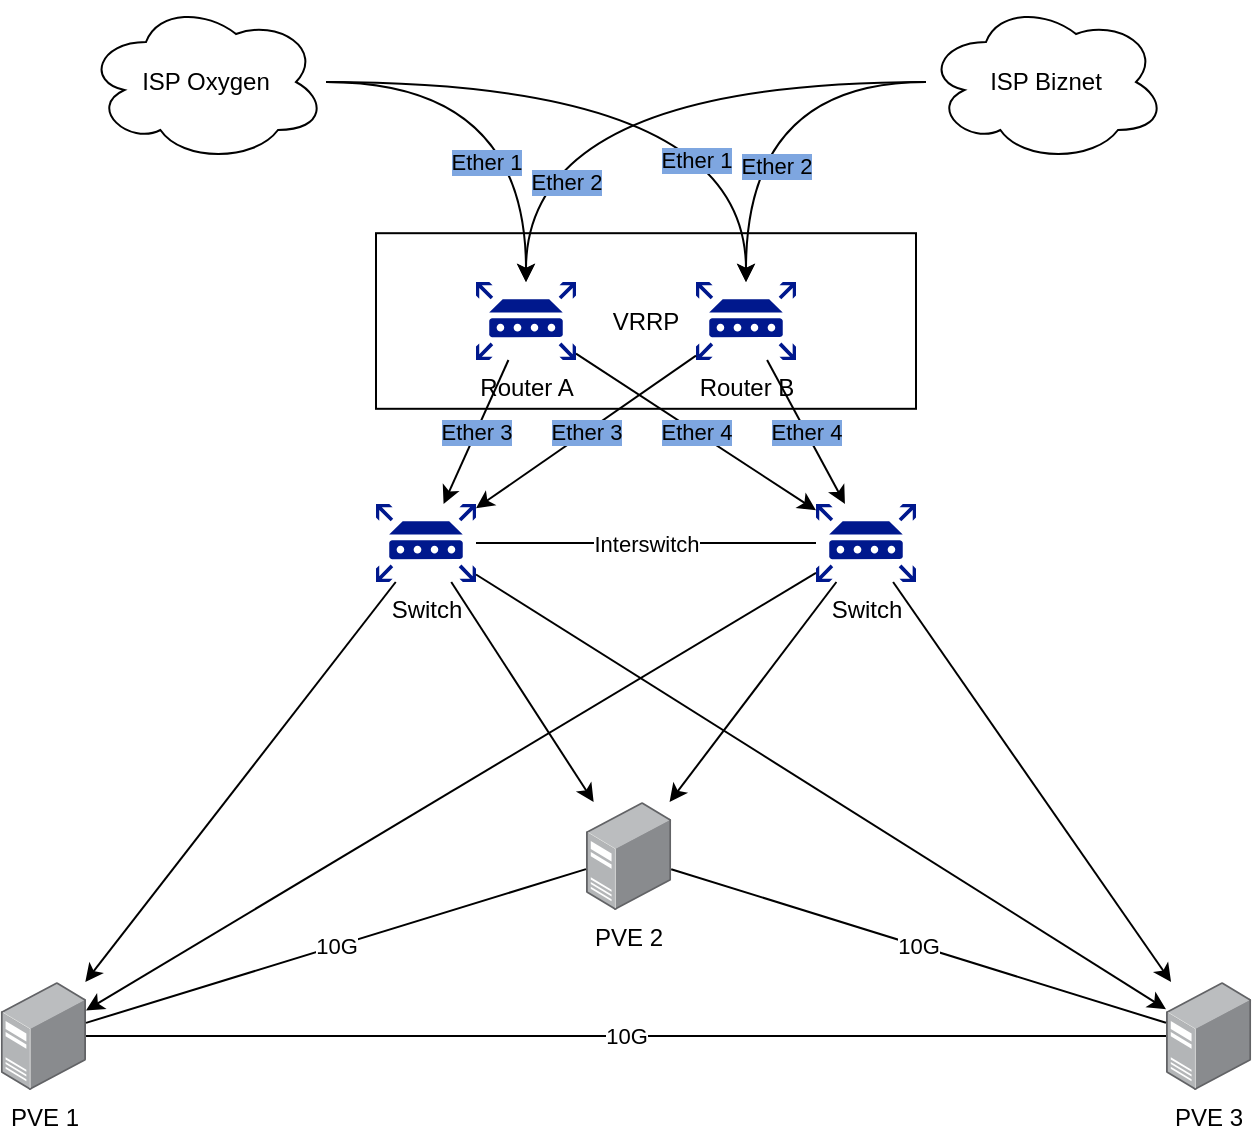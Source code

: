<mxfile version="24.6.4" type="github" pages="3">
  <diagram name="Cluster 3" id="IGpD8P-vtyN4zuEWLhdS">
    <mxGraphModel dx="1434" dy="799" grid="1" gridSize="10" guides="1" tooltips="1" connect="1" arrows="1" fold="1" page="1" pageScale="1" pageWidth="850" pageHeight="1100" math="0" shadow="0">
      <root>
        <mxCell id="bHFfbH5_fKz2R0A10Ziq-0" />
        <mxCell id="bHFfbH5_fKz2R0A10Ziq-1" parent="bHFfbH5_fKz2R0A10Ziq-0" />
        <mxCell id="bHFfbH5_fKz2R0A10Ziq-2" value="VRRP" style="rounded=0;whiteSpace=wrap;html=1;" vertex="1" parent="bHFfbH5_fKz2R0A10Ziq-1">
          <mxGeometry x="325" y="255.6" width="270" height="87.8" as="geometry" />
        </mxCell>
        <mxCell id="bHFfbH5_fKz2R0A10Ziq-3" value="Ether 3" style="rounded=0;orthogonalLoop=1;jettySize=auto;html=1;labelBackgroundColor=#7EA6E0;" edge="1" parent="bHFfbH5_fKz2R0A10Ziq-1" source="bHFfbH5_fKz2R0A10Ziq-5" target="bHFfbH5_fKz2R0A10Ziq-13">
          <mxGeometry relative="1" as="geometry" />
        </mxCell>
        <mxCell id="bHFfbH5_fKz2R0A10Ziq-4" value="Ether 4" style="rounded=0;orthogonalLoop=1;jettySize=auto;html=1;labelBackgroundColor=#7EA6E0;" edge="1" parent="bHFfbH5_fKz2R0A10Ziq-1" source="bHFfbH5_fKz2R0A10Ziq-5" target="bHFfbH5_fKz2R0A10Ziq-27">
          <mxGeometry relative="1" as="geometry" />
        </mxCell>
        <mxCell id="bHFfbH5_fKz2R0A10Ziq-5" value="Router A" style="sketch=0;aspect=fixed;pointerEvents=1;shadow=0;dashed=0;html=1;strokeColor=none;labelPosition=center;verticalLabelPosition=bottom;verticalAlign=top;align=center;fillColor=#00188D;shape=mxgraph.mscae.enterprise.router" vertex="1" parent="bHFfbH5_fKz2R0A10Ziq-1">
          <mxGeometry x="375" y="280" width="50" height="39" as="geometry" />
        </mxCell>
        <mxCell id="bHFfbH5_fKz2R0A10Ziq-6" value="Ether 2" style="edgeStyle=orthogonalEdgeStyle;rounded=0;orthogonalLoop=1;jettySize=auto;html=1;curved=1;labelBackgroundColor=#7EA6E0;" edge="1" parent="bHFfbH5_fKz2R0A10Ziq-1" source="bHFfbH5_fKz2R0A10Ziq-7" target="bHFfbH5_fKz2R0A10Ziq-5">
          <mxGeometry x="0.667" y="20" relative="1" as="geometry">
            <mxPoint as="offset" />
          </mxGeometry>
        </mxCell>
        <mxCell id="bHFfbH5_fKz2R0A10Ziq-7" value="ISP Biznet" style="ellipse;shape=cloud;whiteSpace=wrap;html=1;" vertex="1" parent="bHFfbH5_fKz2R0A10Ziq-1">
          <mxGeometry x="600" y="140" width="120" height="80" as="geometry" />
        </mxCell>
        <mxCell id="bHFfbH5_fKz2R0A10Ziq-8" value="Ether 1" style="edgeStyle=orthogonalEdgeStyle;rounded=0;orthogonalLoop=1;jettySize=auto;html=1;curved=1;labelBackgroundColor=#7EA6E0;" edge="1" parent="bHFfbH5_fKz2R0A10Ziq-1" source="bHFfbH5_fKz2R0A10Ziq-9" target="bHFfbH5_fKz2R0A10Ziq-5">
          <mxGeometry x="0.4" y="-20" relative="1" as="geometry">
            <mxPoint as="offset" />
          </mxGeometry>
        </mxCell>
        <mxCell id="bHFfbH5_fKz2R0A10Ziq-9" value="ISP Oxygen" style="ellipse;shape=cloud;whiteSpace=wrap;html=1;" vertex="1" parent="bHFfbH5_fKz2R0A10Ziq-1">
          <mxGeometry x="180" y="140" width="120" height="80" as="geometry" />
        </mxCell>
        <mxCell id="bHFfbH5_fKz2R0A10Ziq-10" style="rounded=0;orthogonalLoop=1;jettySize=auto;html=1;" edge="1" parent="bHFfbH5_fKz2R0A10Ziq-1" source="bHFfbH5_fKz2R0A10Ziq-13" target="bHFfbH5_fKz2R0A10Ziq-15">
          <mxGeometry relative="1" as="geometry" />
        </mxCell>
        <mxCell id="bHFfbH5_fKz2R0A10Ziq-11" style="rounded=0;orthogonalLoop=1;jettySize=auto;html=1;" edge="1" parent="bHFfbH5_fKz2R0A10Ziq-1" source="bHFfbH5_fKz2R0A10Ziq-13" target="bHFfbH5_fKz2R0A10Ziq-17">
          <mxGeometry relative="1" as="geometry" />
        </mxCell>
        <mxCell id="bHFfbH5_fKz2R0A10Ziq-12" style="rounded=0;orthogonalLoop=1;jettySize=auto;html=1;" edge="1" parent="bHFfbH5_fKz2R0A10Ziq-1" source="bHFfbH5_fKz2R0A10Ziq-13" target="bHFfbH5_fKz2R0A10Ziq-18">
          <mxGeometry relative="1" as="geometry" />
        </mxCell>
        <mxCell id="bHFfbH5_fKz2R0A10Ziq-13" value="Switch" style="sketch=0;aspect=fixed;pointerEvents=1;shadow=0;dashed=0;html=1;strokeColor=none;labelPosition=center;verticalLabelPosition=bottom;verticalAlign=top;align=center;fillColor=#00188D;shape=mxgraph.mscae.enterprise.router" vertex="1" parent="bHFfbH5_fKz2R0A10Ziq-1">
          <mxGeometry x="325" y="391" width="50" height="39" as="geometry" />
        </mxCell>
        <mxCell id="bHFfbH5_fKz2R0A10Ziq-15" value="PVE 1" style="image;points=[];aspect=fixed;html=1;align=center;shadow=0;dashed=0;image=img/lib/allied_telesis/computer_and_terminals/Server_Desktop.svg;" vertex="1" parent="bHFfbH5_fKz2R0A10Ziq-1">
          <mxGeometry x="137.4" y="630" width="42.6" height="54" as="geometry" />
        </mxCell>
        <mxCell id="bHFfbH5_fKz2R0A10Ziq-17" value="PVE 2" style="image;points=[];aspect=fixed;html=1;align=center;shadow=0;dashed=0;image=img/lib/allied_telesis/computer_and_terminals/Server_Desktop.svg;" vertex="1" parent="bHFfbH5_fKz2R0A10Ziq-1">
          <mxGeometry x="430.0" y="540" width="42.6" height="54" as="geometry" />
        </mxCell>
        <mxCell id="bHFfbH5_fKz2R0A10Ziq-18" value="PVE 3" style="image;points=[];aspect=fixed;html=1;align=center;shadow=0;dashed=0;image=img/lib/allied_telesis/computer_and_terminals/Server_Desktop.svg;" vertex="1" parent="bHFfbH5_fKz2R0A10Ziq-1">
          <mxGeometry x="720" y="630" width="42.6" height="54" as="geometry" />
        </mxCell>
        <mxCell id="bHFfbH5_fKz2R0A10Ziq-19" value="&lt;span style=&quot;&quot;&gt;Ether 4&lt;br&gt;&lt;/span&gt;" style="rounded=0;orthogonalLoop=1;jettySize=auto;html=1;labelBackgroundColor=#7EA6E0;" edge="1" parent="bHFfbH5_fKz2R0A10Ziq-1" source="bHFfbH5_fKz2R0A10Ziq-20" target="bHFfbH5_fKz2R0A10Ziq-27">
          <mxGeometry relative="1" as="geometry" />
        </mxCell>
        <mxCell id="bHFfbH5_fKz2R0A10Ziq-20" value="Router B" style="sketch=0;aspect=fixed;pointerEvents=1;shadow=0;dashed=0;html=1;strokeColor=none;labelPosition=center;verticalLabelPosition=bottom;verticalAlign=top;align=center;fillColor=#00188D;shape=mxgraph.mscae.enterprise.router" vertex="1" parent="bHFfbH5_fKz2R0A10Ziq-1">
          <mxGeometry x="485" y="280" width="50" height="39" as="geometry" />
        </mxCell>
        <mxCell id="bHFfbH5_fKz2R0A10Ziq-21" value="Ether 1" style="edgeStyle=orthogonalEdgeStyle;rounded=0;orthogonalLoop=1;jettySize=auto;html=1;curved=1;labelBackgroundColor=#7EA6E0;" edge="1" parent="bHFfbH5_fKz2R0A10Ziq-1" source="bHFfbH5_fKz2R0A10Ziq-9" target="bHFfbH5_fKz2R0A10Ziq-20">
          <mxGeometry x="0.607" y="-25" relative="1" as="geometry">
            <mxPoint as="offset" />
            <mxPoint x="352.8" y="140" as="sourcePoint" />
            <mxPoint x="452.8" y="240" as="targetPoint" />
          </mxGeometry>
        </mxCell>
        <mxCell id="bHFfbH5_fKz2R0A10Ziq-22" value="Ether 2" style="edgeStyle=orthogonalEdgeStyle;rounded=0;orthogonalLoop=1;jettySize=auto;html=1;curved=1;labelBackgroundColor=#7EA6E0;" edge="1" parent="bHFfbH5_fKz2R0A10Ziq-1" source="bHFfbH5_fKz2R0A10Ziq-7" target="bHFfbH5_fKz2R0A10Ziq-20">
          <mxGeometry x="0.385" y="15" relative="1" as="geometry">
            <mxPoint as="offset" />
            <mxPoint x="610" y="190" as="sourcePoint" />
            <mxPoint x="410" y="290" as="targetPoint" />
          </mxGeometry>
        </mxCell>
        <mxCell id="bHFfbH5_fKz2R0A10Ziq-23" value="&lt;div&gt;Ether 3&lt;/div&gt;" style="rounded=0;orthogonalLoop=1;jettySize=auto;html=1;labelBackgroundColor=#7EA6E0;" edge="1" parent="bHFfbH5_fKz2R0A10Ziq-1" source="bHFfbH5_fKz2R0A10Ziq-20" target="bHFfbH5_fKz2R0A10Ziq-13">
          <mxGeometry relative="1" as="geometry">
            <mxPoint x="570" y="319" as="sourcePoint" />
            <mxPoint x="614" y="430" as="targetPoint" />
          </mxGeometry>
        </mxCell>
        <mxCell id="bHFfbH5_fKz2R0A10Ziq-24" style="rounded=0;orthogonalLoop=1;jettySize=auto;html=1;" edge="1" parent="bHFfbH5_fKz2R0A10Ziq-1" source="bHFfbH5_fKz2R0A10Ziq-27" target="bHFfbH5_fKz2R0A10Ziq-15">
          <mxGeometry relative="1" as="geometry" />
        </mxCell>
        <mxCell id="bHFfbH5_fKz2R0A10Ziq-25" style="rounded=0;orthogonalLoop=1;jettySize=auto;html=1;" edge="1" parent="bHFfbH5_fKz2R0A10Ziq-1" source="bHFfbH5_fKz2R0A10Ziq-27" target="bHFfbH5_fKz2R0A10Ziq-17">
          <mxGeometry relative="1" as="geometry" />
        </mxCell>
        <mxCell id="bHFfbH5_fKz2R0A10Ziq-26" style="rounded=0;orthogonalLoop=1;jettySize=auto;html=1;" edge="1" parent="bHFfbH5_fKz2R0A10Ziq-1" source="bHFfbH5_fKz2R0A10Ziq-27" target="bHFfbH5_fKz2R0A10Ziq-18">
          <mxGeometry relative="1" as="geometry" />
        </mxCell>
        <mxCell id="bHFfbH5_fKz2R0A10Ziq-27" value="Switch" style="sketch=0;aspect=fixed;pointerEvents=1;shadow=0;dashed=0;html=1;strokeColor=none;labelPosition=center;verticalLabelPosition=bottom;verticalAlign=top;align=center;fillColor=#00188D;shape=mxgraph.mscae.enterprise.router" vertex="1" parent="bHFfbH5_fKz2R0A10Ziq-1">
          <mxGeometry x="545" y="391" width="50" height="39" as="geometry" />
        </mxCell>
        <mxCell id="N1N-EKOhZ-09iQZZIL4z-0" value="10G" style="endArrow=none;html=1;rounded=0;" edge="1" parent="bHFfbH5_fKz2R0A10Ziq-1" source="bHFfbH5_fKz2R0A10Ziq-15" target="bHFfbH5_fKz2R0A10Ziq-17">
          <mxGeometry width="50" height="50" relative="1" as="geometry">
            <mxPoint x="400" y="440" as="sourcePoint" />
            <mxPoint x="450" y="390" as="targetPoint" />
          </mxGeometry>
        </mxCell>
        <mxCell id="N1N-EKOhZ-09iQZZIL4z-1" value="10G" style="endArrow=none;html=1;rounded=0;" edge="1" parent="bHFfbH5_fKz2R0A10Ziq-1" source="bHFfbH5_fKz2R0A10Ziq-15" target="bHFfbH5_fKz2R0A10Ziq-18">
          <mxGeometry width="50" height="50" relative="1" as="geometry">
            <mxPoint x="190" y="663" as="sourcePoint" />
            <mxPoint x="650" y="680" as="targetPoint" />
          </mxGeometry>
        </mxCell>
        <mxCell id="N1N-EKOhZ-09iQZZIL4z-2" value="10G" style="endArrow=none;html=1;rounded=0;" edge="1" parent="bHFfbH5_fKz2R0A10Ziq-1" source="bHFfbH5_fKz2R0A10Ziq-17" target="bHFfbH5_fKz2R0A10Ziq-18">
          <mxGeometry width="50" height="50" relative="1" as="geometry">
            <mxPoint x="190" y="663" as="sourcePoint" />
            <mxPoint x="440" y="611" as="targetPoint" />
          </mxGeometry>
        </mxCell>
        <mxCell id="N1N-EKOhZ-09iQZZIL4z-4" value="Interswitch" style="endArrow=none;html=1;rounded=0;" edge="1" parent="bHFfbH5_fKz2R0A10Ziq-1" source="bHFfbH5_fKz2R0A10Ziq-13" target="bHFfbH5_fKz2R0A10Ziq-27">
          <mxGeometry width="50" height="50" relative="1" as="geometry">
            <mxPoint x="200" y="673" as="sourcePoint" />
            <mxPoint x="450" y="621" as="targetPoint" />
          </mxGeometry>
        </mxCell>
      </root>
    </mxGraphModel>
  </diagram>
  <diagram name="Current" id="BOJ9KKiEwAJLylXzMosl">
    <mxGraphModel dx="1434" dy="799" grid="1" gridSize="10" guides="1" tooltips="1" connect="1" arrows="1" fold="1" page="1" pageScale="1" pageWidth="850" pageHeight="1100" math="0" shadow="0">
      <root>
        <mxCell id="0" />
        <mxCell id="1" parent="0" />
        <mxCell id="_nAM6MPzsScXtvi9Z2kL-7" value="VRRP" style="rounded=0;whiteSpace=wrap;html=1;" parent="1" vertex="1">
          <mxGeometry x="325" y="255.6" width="270" height="87.8" as="geometry" />
        </mxCell>
        <mxCell id="iXWKgMwPZLDoYIevhSrR-10" value="Ether 3" style="rounded=0;orthogonalLoop=1;jettySize=auto;html=1;labelBackgroundColor=#7EA6E0;" parent="1" source="iXWKgMwPZLDoYIevhSrR-1" target="iXWKgMwPZLDoYIevhSrR-6" edge="1">
          <mxGeometry relative="1" as="geometry" />
        </mxCell>
        <mxCell id="7-ZZtKbYb6cCAD-kfS41-3" value="Ether 4" style="rounded=0;orthogonalLoop=1;jettySize=auto;html=1;labelBackgroundColor=#7EA6E0;" parent="1" source="iXWKgMwPZLDoYIevhSrR-1" target="7-ZZtKbYb6cCAD-kfS41-1" edge="1">
          <mxGeometry relative="1" as="geometry" />
        </mxCell>
        <mxCell id="iXWKgMwPZLDoYIevhSrR-1" value="Router A" style="sketch=0;aspect=fixed;pointerEvents=1;shadow=0;dashed=0;html=1;strokeColor=none;labelPosition=center;verticalLabelPosition=bottom;verticalAlign=top;align=center;fillColor=#00188D;shape=mxgraph.mscae.enterprise.router" parent="1" vertex="1">
          <mxGeometry x="375" y="280" width="50" height="39" as="geometry" />
        </mxCell>
        <mxCell id="iXWKgMwPZLDoYIevhSrR-8" value="Ether 2" style="edgeStyle=orthogonalEdgeStyle;rounded=0;orthogonalLoop=1;jettySize=auto;html=1;curved=1;labelBackgroundColor=#7EA6E0;" parent="1" source="iXWKgMwPZLDoYIevhSrR-2" target="iXWKgMwPZLDoYIevhSrR-1" edge="1">
          <mxGeometry x="0.667" y="20" relative="1" as="geometry">
            <mxPoint as="offset" />
          </mxGeometry>
        </mxCell>
        <mxCell id="iXWKgMwPZLDoYIevhSrR-2" value="ISP Biznet" style="ellipse;shape=cloud;whiteSpace=wrap;html=1;" parent="1" vertex="1">
          <mxGeometry x="600" y="140" width="120" height="80" as="geometry" />
        </mxCell>
        <mxCell id="iXWKgMwPZLDoYIevhSrR-7" value="Ether 1" style="edgeStyle=orthogonalEdgeStyle;rounded=0;orthogonalLoop=1;jettySize=auto;html=1;curved=1;labelBackgroundColor=#7EA6E0;" parent="1" source="iXWKgMwPZLDoYIevhSrR-3" target="iXWKgMwPZLDoYIevhSrR-1" edge="1">
          <mxGeometry x="0.4" y="-20" relative="1" as="geometry">
            <mxPoint as="offset" />
          </mxGeometry>
        </mxCell>
        <mxCell id="iXWKgMwPZLDoYIevhSrR-3" value="ISP Oxygen" style="ellipse;shape=cloud;whiteSpace=wrap;html=1;" parent="1" vertex="1">
          <mxGeometry x="180" y="140" width="120" height="80" as="geometry" />
        </mxCell>
        <mxCell id="iXWKgMwPZLDoYIevhSrR-22" style="rounded=0;orthogonalLoop=1;jettySize=auto;html=1;" parent="1" source="iXWKgMwPZLDoYIevhSrR-6" target="iXWKgMwPZLDoYIevhSrR-16" edge="1">
          <mxGeometry relative="1" as="geometry" />
        </mxCell>
        <mxCell id="iXWKgMwPZLDoYIevhSrR-23" style="rounded=0;orthogonalLoop=1;jettySize=auto;html=1;" parent="1" source="iXWKgMwPZLDoYIevhSrR-6" target="iXWKgMwPZLDoYIevhSrR-17" edge="1">
          <mxGeometry relative="1" as="geometry" />
        </mxCell>
        <mxCell id="1NMXxt7HMZeYprnoMtDu-1" style="rounded=0;orthogonalLoop=1;jettySize=auto;html=1;" parent="1" source="iXWKgMwPZLDoYIevhSrR-6" target="iXWKgMwPZLDoYIevhSrR-18" edge="1">
          <mxGeometry relative="1" as="geometry" />
        </mxCell>
        <mxCell id="iXWKgMwPZLDoYIevhSrR-6" value="Switch" style="sketch=0;aspect=fixed;pointerEvents=1;shadow=0;dashed=0;html=1;strokeColor=none;labelPosition=center;verticalLabelPosition=bottom;verticalAlign=top;align=center;fillColor=#00188D;shape=mxgraph.mscae.enterprise.router" parent="1" vertex="1">
          <mxGeometry x="325" y="391" width="50" height="39" as="geometry" />
        </mxCell>
        <mxCell id="iXWKgMwPZLDoYIevhSrR-25" style="edgeStyle=orthogonalEdgeStyle;rounded=0;orthogonalLoop=1;jettySize=auto;html=1;" parent="1" source="iXWKgMwPZLDoYIevhSrR-16" target="iXWKgMwPZLDoYIevhSrR-17" edge="1">
          <mxGeometry relative="1" as="geometry" />
        </mxCell>
        <mxCell id="iXWKgMwPZLDoYIevhSrR-16" value="PVE 1" style="image;points=[];aspect=fixed;html=1;align=center;shadow=0;dashed=0;image=img/lib/allied_telesis/computer_and_terminals/Server_Desktop.svg;" parent="1" vertex="1">
          <mxGeometry x="240" y="554.6" width="42.6" height="54" as="geometry" />
        </mxCell>
        <mxCell id="iXWKgMwPZLDoYIevhSrR-26" value="&lt;div&gt;Bonding 2x10Gbps&lt;br&gt;&lt;/div&gt;" style="edgeStyle=orthogonalEdgeStyle;rounded=0;orthogonalLoop=1;jettySize=auto;html=1;verticalAlign=top;" parent="1" source="iXWKgMwPZLDoYIevhSrR-17" target="iXWKgMwPZLDoYIevhSrR-16" edge="1">
          <mxGeometry relative="1" as="geometry" />
        </mxCell>
        <mxCell id="iXWKgMwPZLDoYIevhSrR-17" value="PVE 2" style="image;points=[];aspect=fixed;html=1;align=center;shadow=0;dashed=0;image=img/lib/allied_telesis/computer_and_terminals/Server_Desktop.svg;" parent="1" vertex="1">
          <mxGeometry x="438.7" y="554.6" width="42.6" height="54" as="geometry" />
        </mxCell>
        <mxCell id="iXWKgMwPZLDoYIevhSrR-18" value="PVE 3" style="image;points=[];aspect=fixed;html=1;align=center;shadow=0;dashed=0;image=img/lib/allied_telesis/computer_and_terminals/Server_Desktop.svg;" parent="1" vertex="1">
          <mxGeometry x="580" y="554.6" width="42.6" height="54" as="geometry" />
        </mxCell>
        <mxCell id="7-ZZtKbYb6cCAD-kfS41-4" value="&lt;span style=&quot;&quot;&gt;Ether 4&lt;br&gt;&lt;/span&gt;" style="rounded=0;orthogonalLoop=1;jettySize=auto;html=1;labelBackgroundColor=#7EA6E0;" parent="1" source="_nAM6MPzsScXtvi9Z2kL-2" target="7-ZZtKbYb6cCAD-kfS41-1" edge="1">
          <mxGeometry relative="1" as="geometry" />
        </mxCell>
        <mxCell id="_nAM6MPzsScXtvi9Z2kL-2" value="Router B" style="sketch=0;aspect=fixed;pointerEvents=1;shadow=0;dashed=0;html=1;strokeColor=none;labelPosition=center;verticalLabelPosition=bottom;verticalAlign=top;align=center;fillColor=#00188D;shape=mxgraph.mscae.enterprise.router" parent="1" vertex="1">
          <mxGeometry x="485" y="280" width="50" height="39" as="geometry" />
        </mxCell>
        <mxCell id="_nAM6MPzsScXtvi9Z2kL-3" value="Ether 1" style="edgeStyle=orthogonalEdgeStyle;rounded=0;orthogonalLoop=1;jettySize=auto;html=1;curved=1;labelBackgroundColor=#7EA6E0;" parent="1" source="iXWKgMwPZLDoYIevhSrR-3" target="_nAM6MPzsScXtvi9Z2kL-2" edge="1">
          <mxGeometry x="0.607" y="-25" relative="1" as="geometry">
            <mxPoint as="offset" />
            <mxPoint x="352.8" y="140" as="sourcePoint" />
            <mxPoint x="452.8" y="240" as="targetPoint" />
          </mxGeometry>
        </mxCell>
        <mxCell id="_nAM6MPzsScXtvi9Z2kL-4" value="Ether 2" style="edgeStyle=orthogonalEdgeStyle;rounded=0;orthogonalLoop=1;jettySize=auto;html=1;curved=1;labelBackgroundColor=#7EA6E0;" parent="1" source="iXWKgMwPZLDoYIevhSrR-2" target="_nAM6MPzsScXtvi9Z2kL-2" edge="1">
          <mxGeometry x="0.385" y="15" relative="1" as="geometry">
            <mxPoint as="offset" />
            <mxPoint x="610" y="190" as="sourcePoint" />
            <mxPoint x="410" y="290" as="targetPoint" />
          </mxGeometry>
        </mxCell>
        <mxCell id="_nAM6MPzsScXtvi9Z2kL-6" value="&lt;div&gt;Ether 3&lt;/div&gt;" style="rounded=0;orthogonalLoop=1;jettySize=auto;html=1;labelBackgroundColor=#7EA6E0;" parent="1" source="_nAM6MPzsScXtvi9Z2kL-2" target="iXWKgMwPZLDoYIevhSrR-6" edge="1">
          <mxGeometry relative="1" as="geometry">
            <mxPoint x="570" y="319" as="sourcePoint" />
            <mxPoint x="614" y="430" as="targetPoint" />
          </mxGeometry>
        </mxCell>
        <mxCell id="7-ZZtKbYb6cCAD-kfS41-5" style="rounded=0;orthogonalLoop=1;jettySize=auto;html=1;" parent="1" source="7-ZZtKbYb6cCAD-kfS41-1" target="iXWKgMwPZLDoYIevhSrR-16" edge="1">
          <mxGeometry relative="1" as="geometry" />
        </mxCell>
        <mxCell id="7-ZZtKbYb6cCAD-kfS41-6" style="rounded=0;orthogonalLoop=1;jettySize=auto;html=1;" parent="1" source="7-ZZtKbYb6cCAD-kfS41-1" target="iXWKgMwPZLDoYIevhSrR-17" edge="1">
          <mxGeometry relative="1" as="geometry" />
        </mxCell>
        <mxCell id="7-ZZtKbYb6cCAD-kfS41-7" style="rounded=0;orthogonalLoop=1;jettySize=auto;html=1;" parent="1" source="7-ZZtKbYb6cCAD-kfS41-1" target="iXWKgMwPZLDoYIevhSrR-18" edge="1">
          <mxGeometry relative="1" as="geometry" />
        </mxCell>
        <mxCell id="7-ZZtKbYb6cCAD-kfS41-1" value="Switch" style="sketch=0;aspect=fixed;pointerEvents=1;shadow=0;dashed=0;html=1;strokeColor=none;labelPosition=center;verticalLabelPosition=bottom;verticalAlign=top;align=center;fillColor=#00188D;shape=mxgraph.mscae.enterprise.router" parent="1" vertex="1">
          <mxGeometry x="545" y="391" width="50" height="39" as="geometry" />
        </mxCell>
      </root>
    </mxGraphModel>
  </diagram>
  <diagram name="Plan" id="NKq9a701ymbmyXuD084I">
    <mxGraphModel dx="1674" dy="751" grid="1" gridSize="10" guides="1" tooltips="1" connect="1" arrows="1" fold="1" page="1" pageScale="1" pageWidth="850" pageHeight="1100" math="0" shadow="0">
      <root>
        <mxCell id="iQHQEOYB8W4tCBb-AI4e-0" />
        <mxCell id="iQHQEOYB8W4tCBb-AI4e-1" parent="iQHQEOYB8W4tCBb-AI4e-0" />
        <mxCell id="iQHQEOYB8W4tCBb-AI4e-2" value="VRRP" style="rounded=0;whiteSpace=wrap;html=1;" parent="iQHQEOYB8W4tCBb-AI4e-1" vertex="1">
          <mxGeometry x="325" y="260" width="270" height="87.8" as="geometry" />
        </mxCell>
        <mxCell id="opj8K76f8Z_oPpNVe1PA-7" style="rounded=0;orthogonalLoop=1;jettySize=auto;html=1;" parent="iQHQEOYB8W4tCBb-AI4e-1" source="iQHQEOYB8W4tCBb-AI4e-4" target="opj8K76f8Z_oPpNVe1PA-4" edge="1">
          <mxGeometry relative="1" as="geometry" />
        </mxCell>
        <mxCell id="iQHQEOYB8W4tCBb-AI4e-4" value="Router A" style="sketch=0;aspect=fixed;pointerEvents=1;shadow=0;dashed=0;html=1;strokeColor=none;labelPosition=center;verticalLabelPosition=bottom;verticalAlign=top;align=center;fillColor=#00188D;shape=mxgraph.mscae.enterprise.router" parent="iQHQEOYB8W4tCBb-AI4e-1" vertex="1">
          <mxGeometry x="375" y="280" width="50" height="39" as="geometry" />
        </mxCell>
        <mxCell id="iQHQEOYB8W4tCBb-AI4e-5" value="Ether 2" style="edgeStyle=orthogonalEdgeStyle;rounded=0;orthogonalLoop=1;jettySize=auto;html=1;curved=1;labelBackgroundColor=#7EA6E0;" parent="iQHQEOYB8W4tCBb-AI4e-1" source="iQHQEOYB8W4tCBb-AI4e-6" target="iQHQEOYB8W4tCBb-AI4e-4" edge="1">
          <mxGeometry x="0.667" y="20" relative="1" as="geometry">
            <mxPoint as="offset" />
          </mxGeometry>
        </mxCell>
        <mxCell id="iQHQEOYB8W4tCBb-AI4e-6" value="ISP Biznet" style="ellipse;shape=cloud;whiteSpace=wrap;html=1;" parent="iQHQEOYB8W4tCBb-AI4e-1" vertex="1">
          <mxGeometry x="600" y="140" width="120" height="80" as="geometry" />
        </mxCell>
        <mxCell id="iQHQEOYB8W4tCBb-AI4e-7" value="Ether 1" style="edgeStyle=orthogonalEdgeStyle;rounded=0;orthogonalLoop=1;jettySize=auto;html=1;curved=1;labelBackgroundColor=#7EA6E0;" parent="iQHQEOYB8W4tCBb-AI4e-1" source="iQHQEOYB8W4tCBb-AI4e-8" target="iQHQEOYB8W4tCBb-AI4e-4" edge="1">
          <mxGeometry x="0.4" y="-20" relative="1" as="geometry">
            <mxPoint as="offset" />
          </mxGeometry>
        </mxCell>
        <mxCell id="iQHQEOYB8W4tCBb-AI4e-8" value="ISP Oxygen" style="ellipse;shape=cloud;whiteSpace=wrap;html=1;" parent="iQHQEOYB8W4tCBb-AI4e-1" vertex="1">
          <mxGeometry x="180" y="140" width="120" height="80" as="geometry" />
        </mxCell>
        <mxCell id="iQHQEOYB8W4tCBb-AI4e-13" style="edgeStyle=orthogonalEdgeStyle;rounded=0;orthogonalLoop=1;jettySize=auto;html=1;" parent="iQHQEOYB8W4tCBb-AI4e-1" source="iQHQEOYB8W4tCBb-AI4e-14" target="iQHQEOYB8W4tCBb-AI4e-16" edge="1">
          <mxGeometry relative="1" as="geometry" />
        </mxCell>
        <mxCell id="iQHQEOYB8W4tCBb-AI4e-14" value="PVE 1" style="image;points=[];aspect=fixed;html=1;align=center;shadow=0;dashed=0;image=img/lib/allied_telesis/computer_and_terminals/Server_Desktop.svg;" parent="iQHQEOYB8W4tCBb-AI4e-1" vertex="1">
          <mxGeometry x="325" y="554.6" width="42.6" height="54" as="geometry" />
        </mxCell>
        <mxCell id="iQHQEOYB8W4tCBb-AI4e-15" value="&lt;div&gt;Bonding 2x1Gbps&lt;br&gt;&lt;/div&gt;" style="edgeStyle=orthogonalEdgeStyle;rounded=0;orthogonalLoop=1;jettySize=auto;html=1;verticalAlign=top;" parent="iQHQEOYB8W4tCBb-AI4e-1" source="iQHQEOYB8W4tCBb-AI4e-16" target="iQHQEOYB8W4tCBb-AI4e-14" edge="1">
          <mxGeometry relative="1" as="geometry" />
        </mxCell>
        <mxCell id="iQHQEOYB8W4tCBb-AI4e-16" value="PVE 2" style="image;points=[];aspect=fixed;html=1;align=center;shadow=0;dashed=0;image=img/lib/allied_telesis/computer_and_terminals/Server_Desktop.svg;" parent="iQHQEOYB8W4tCBb-AI4e-1" vertex="1">
          <mxGeometry x="552.4" y="554.6" width="42.6" height="54" as="geometry" />
        </mxCell>
        <mxCell id="opj8K76f8Z_oPpNVe1PA-8" style="rounded=0;orthogonalLoop=1;jettySize=auto;html=1;" parent="iQHQEOYB8W4tCBb-AI4e-1" source="iQHQEOYB8W4tCBb-AI4e-18" target="opj8K76f8Z_oPpNVe1PA-4" edge="1">
          <mxGeometry relative="1" as="geometry" />
        </mxCell>
        <mxCell id="iQHQEOYB8W4tCBb-AI4e-18" value="Router B" style="sketch=0;aspect=fixed;pointerEvents=1;shadow=0;dashed=0;html=1;strokeColor=none;labelPosition=center;verticalLabelPosition=bottom;verticalAlign=top;align=center;fillColor=#00188D;shape=mxgraph.mscae.enterprise.router" parent="iQHQEOYB8W4tCBb-AI4e-1" vertex="1">
          <mxGeometry x="485" y="280" width="50" height="39" as="geometry" />
        </mxCell>
        <mxCell id="iQHQEOYB8W4tCBb-AI4e-19" value="Ether 1" style="edgeStyle=orthogonalEdgeStyle;rounded=0;orthogonalLoop=1;jettySize=auto;html=1;curved=1;labelBackgroundColor=#7EA6E0;" parent="iQHQEOYB8W4tCBb-AI4e-1" source="iQHQEOYB8W4tCBb-AI4e-8" target="iQHQEOYB8W4tCBb-AI4e-18" edge="1">
          <mxGeometry x="0.607" y="-25" relative="1" as="geometry">
            <mxPoint as="offset" />
            <mxPoint x="352.8" y="140" as="sourcePoint" />
            <mxPoint x="452.8" y="240" as="targetPoint" />
          </mxGeometry>
        </mxCell>
        <mxCell id="iQHQEOYB8W4tCBb-AI4e-20" value="Ether 2" style="edgeStyle=orthogonalEdgeStyle;rounded=0;orthogonalLoop=1;jettySize=auto;html=1;curved=1;labelBackgroundColor=#7EA6E0;" parent="iQHQEOYB8W4tCBb-AI4e-1" source="iQHQEOYB8W4tCBb-AI4e-6" target="iQHQEOYB8W4tCBb-AI4e-18" edge="1">
          <mxGeometry x="0.385" y="15" relative="1" as="geometry">
            <mxPoint as="offset" />
            <mxPoint x="610" y="190" as="sourcePoint" />
            <mxPoint x="410" y="290" as="targetPoint" />
          </mxGeometry>
        </mxCell>
        <mxCell id="opj8K76f8Z_oPpNVe1PA-13" style="rounded=0;orthogonalLoop=1;jettySize=auto;html=1;" parent="iQHQEOYB8W4tCBb-AI4e-1" source="opj8K76f8Z_oPpNVe1PA-4" target="iQHQEOYB8W4tCBb-AI4e-14" edge="1">
          <mxGeometry relative="1" as="geometry" />
        </mxCell>
        <mxCell id="opj8K76f8Z_oPpNVe1PA-16" style="rounded=0;orthogonalLoop=1;jettySize=auto;html=1;" parent="iQHQEOYB8W4tCBb-AI4e-1" source="opj8K76f8Z_oPpNVe1PA-4" target="iQHQEOYB8W4tCBb-AI4e-16" edge="1">
          <mxGeometry relative="1" as="geometry" />
        </mxCell>
        <mxCell id="opj8K76f8Z_oPpNVe1PA-18" style="rounded=0;orthogonalLoop=1;jettySize=auto;html=1;" parent="iQHQEOYB8W4tCBb-AI4e-1" source="opj8K76f8Z_oPpNVe1PA-4" target="opj8K76f8Z_oPpNVe1PA-17" edge="1">
          <mxGeometry relative="1" as="geometry" />
        </mxCell>
        <mxCell id="opj8K76f8Z_oPpNVe1PA-4" value="Switch 1" style="sketch=0;aspect=fixed;pointerEvents=1;shadow=0;dashed=0;html=1;strokeColor=none;labelPosition=center;verticalLabelPosition=bottom;verticalAlign=top;align=center;fillColor=#00188D;shape=mxgraph.mscae.enterprise.router" parent="iQHQEOYB8W4tCBb-AI4e-1" vertex="1">
          <mxGeometry x="435" y="410" width="50" height="39" as="geometry" />
        </mxCell>
        <mxCell id="opj8K76f8Z_oPpNVe1PA-17" value="&lt;div&gt;PVE 3&lt;/div&gt;" style="image;points=[];aspect=fixed;html=1;align=center;shadow=0;dashed=0;image=img/lib/allied_telesis/computer_and_terminals/Server_Desktop.svg;" parent="iQHQEOYB8W4tCBb-AI4e-1" vertex="1">
          <mxGeometry x="190.0" y="460" width="42.6" height="54" as="geometry" />
        </mxCell>
      </root>
    </mxGraphModel>
  </diagram>
</mxfile>
